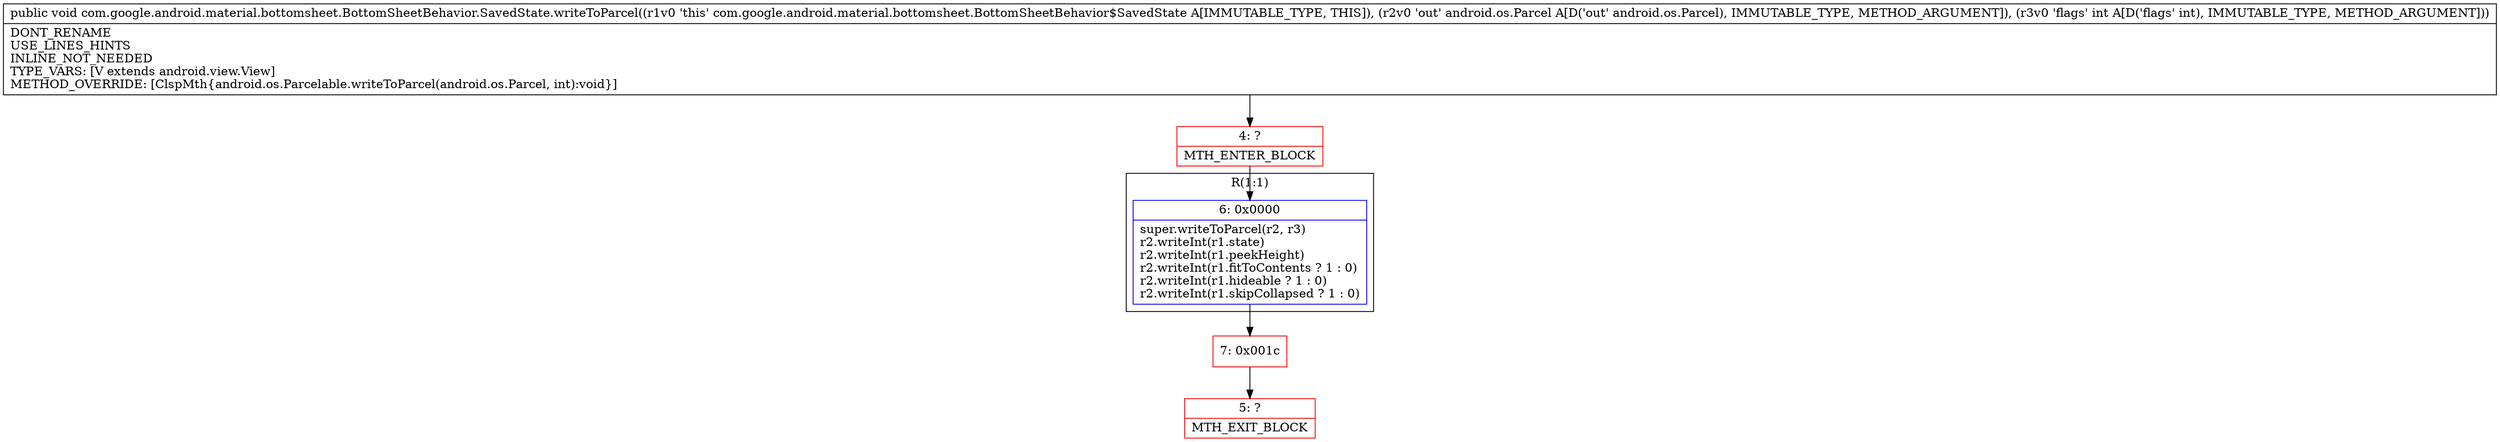 digraph "CFG forcom.google.android.material.bottomsheet.BottomSheetBehavior.SavedState.writeToParcel(Landroid\/os\/Parcel;I)V" {
subgraph cluster_Region_1868748722 {
label = "R(1:1)";
node [shape=record,color=blue];
Node_6 [shape=record,label="{6\:\ 0x0000|super.writeToParcel(r2, r3)\lr2.writeInt(r1.state)\lr2.writeInt(r1.peekHeight)\lr2.writeInt(r1.fitToContents ? 1 : 0)\lr2.writeInt(r1.hideable ? 1 : 0)\lr2.writeInt(r1.skipCollapsed ? 1 : 0)\l}"];
}
Node_4 [shape=record,color=red,label="{4\:\ ?|MTH_ENTER_BLOCK\l}"];
Node_7 [shape=record,color=red,label="{7\:\ 0x001c}"];
Node_5 [shape=record,color=red,label="{5\:\ ?|MTH_EXIT_BLOCK\l}"];
MethodNode[shape=record,label="{public void com.google.android.material.bottomsheet.BottomSheetBehavior.SavedState.writeToParcel((r1v0 'this' com.google.android.material.bottomsheet.BottomSheetBehavior$SavedState A[IMMUTABLE_TYPE, THIS]), (r2v0 'out' android.os.Parcel A[D('out' android.os.Parcel), IMMUTABLE_TYPE, METHOD_ARGUMENT]), (r3v0 'flags' int A[D('flags' int), IMMUTABLE_TYPE, METHOD_ARGUMENT]))  | DONT_RENAME\lUSE_LINES_HINTS\lINLINE_NOT_NEEDED\lTYPE_VARS: [V extends android.view.View]\lMETHOD_OVERRIDE: [ClspMth\{android.os.Parcelable.writeToParcel(android.os.Parcel, int):void\}]\l}"];
MethodNode -> Node_4;Node_6 -> Node_7;
Node_4 -> Node_6;
Node_7 -> Node_5;
}

